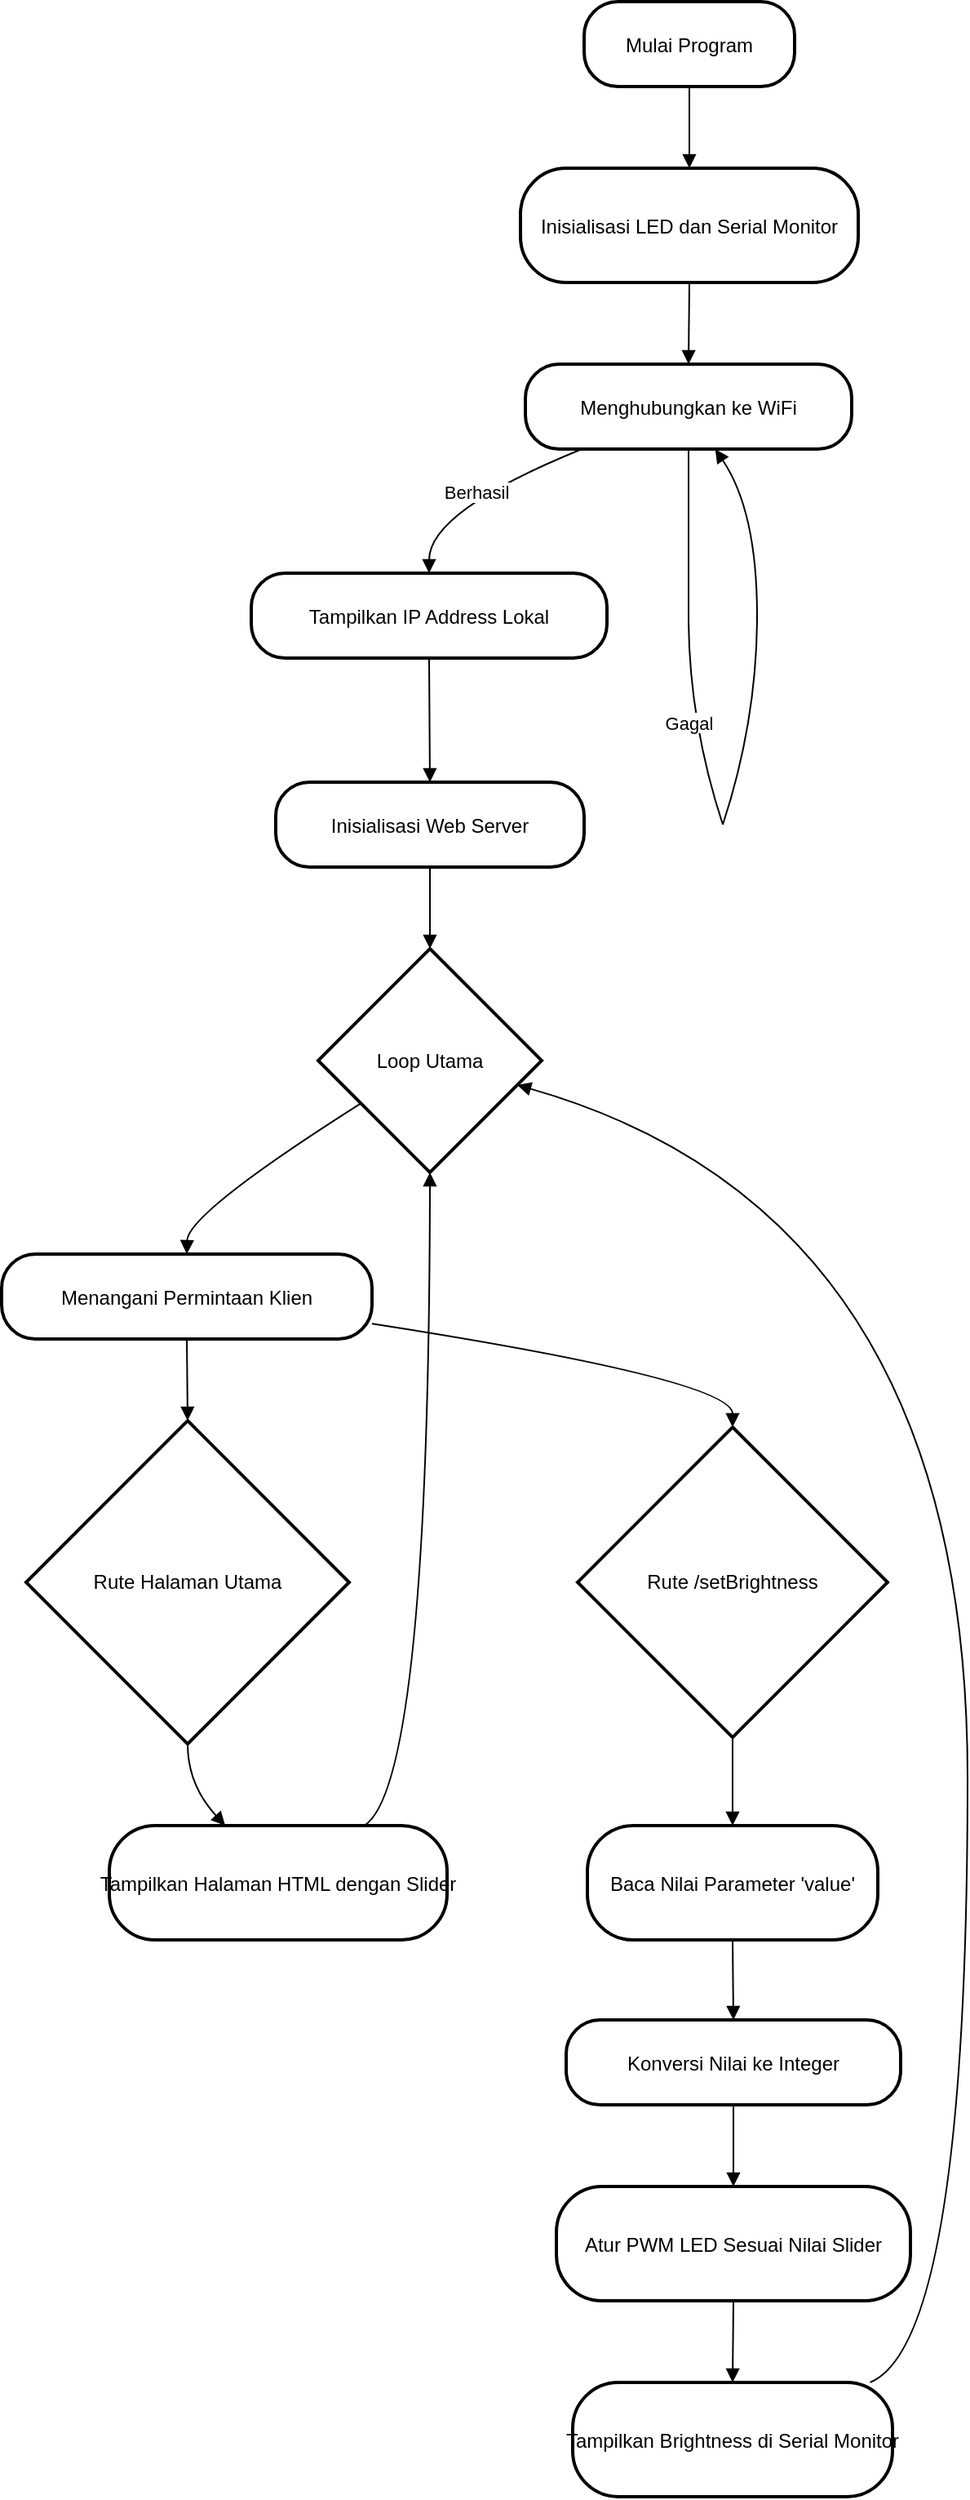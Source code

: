 <mxfile version="24.8.3">
  <diagram id="C5RBs43oDa-KdzZeNtuy" name="Page-1">
    <mxGraphModel dx="880" dy="478" grid="1" gridSize="10" guides="1" tooltips="1" connect="1" arrows="1" fold="1" page="1" pageScale="1" pageWidth="827" pageHeight="1169" math="0" shadow="0">
      <root>
        <mxCell id="WIyWlLk6GJQsqaUBKTNV-0" />
        <mxCell id="WIyWlLk6GJQsqaUBKTNV-1" parent="WIyWlLk6GJQsqaUBKTNV-0" />
        <mxCell id="AUlWfMTpm140idI0EFFj-66" value="Mulai Program" style="rounded=1;arcSize=40;strokeWidth=2" vertex="1" parent="WIyWlLk6GJQsqaUBKTNV-1">
          <mxGeometry x="377" y="20" width="129" height="52" as="geometry" />
        </mxCell>
        <mxCell id="AUlWfMTpm140idI0EFFj-67" value="Inisialisasi LED dan Serial Monitor" style="rounded=1;arcSize=40;strokeWidth=2" vertex="1" parent="WIyWlLk6GJQsqaUBKTNV-1">
          <mxGeometry x="338" y="122" width="207" height="70" as="geometry" />
        </mxCell>
        <mxCell id="AUlWfMTpm140idI0EFFj-68" value="Menghubungkan ke WiFi" style="rounded=1;arcSize=40;strokeWidth=2" vertex="1" parent="WIyWlLk6GJQsqaUBKTNV-1">
          <mxGeometry x="341" y="242" width="200" height="52" as="geometry" />
        </mxCell>
        <mxCell id="AUlWfMTpm140idI0EFFj-69" value="Tampilkan IP Address Lokal" style="rounded=1;arcSize=40;strokeWidth=2" vertex="1" parent="WIyWlLk6GJQsqaUBKTNV-1">
          <mxGeometry x="173" y="370" width="218" height="52" as="geometry" />
        </mxCell>
        <mxCell id="AUlWfMTpm140idI0EFFj-70" value="Inisialisasi Web Server" style="rounded=1;arcSize=40;strokeWidth=2" vertex="1" parent="WIyWlLk6GJQsqaUBKTNV-1">
          <mxGeometry x="188" y="498" width="189" height="52" as="geometry" />
        </mxCell>
        <mxCell id="AUlWfMTpm140idI0EFFj-71" value="Loop Utama" style="rhombus;strokeWidth=2;whiteSpace=wrap;" vertex="1" parent="WIyWlLk6GJQsqaUBKTNV-1">
          <mxGeometry x="214" y="600" width="137" height="137" as="geometry" />
        </mxCell>
        <mxCell id="AUlWfMTpm140idI0EFFj-72" value="Menangani Permintaan Klien" style="rounded=1;arcSize=40;strokeWidth=2" vertex="1" parent="WIyWlLk6GJQsqaUBKTNV-1">
          <mxGeometry x="20" y="787" width="227" height="52" as="geometry" />
        </mxCell>
        <mxCell id="AUlWfMTpm140idI0EFFj-73" value="Rute Halaman Utama" style="rhombus;strokeWidth=2;whiteSpace=wrap;" vertex="1" parent="WIyWlLk6GJQsqaUBKTNV-1">
          <mxGeometry x="35" y="889" width="198" height="198" as="geometry" />
        </mxCell>
        <mxCell id="AUlWfMTpm140idI0EFFj-74" value="Tampilkan Halaman HTML dengan Slider" style="rounded=1;arcSize=40;strokeWidth=2" vertex="1" parent="WIyWlLk6GJQsqaUBKTNV-1">
          <mxGeometry x="86" y="1137" width="207" height="70" as="geometry" />
        </mxCell>
        <mxCell id="AUlWfMTpm140idI0EFFj-75" value="Rute /setBrightness" style="rhombus;strokeWidth=2;whiteSpace=wrap;" vertex="1" parent="WIyWlLk6GJQsqaUBKTNV-1">
          <mxGeometry x="373" y="893" width="190" height="190" as="geometry" />
        </mxCell>
        <mxCell id="AUlWfMTpm140idI0EFFj-76" value="Baca Nilai Parameter &#39;value&#39;" style="rounded=1;arcSize=40;strokeWidth=2" vertex="1" parent="WIyWlLk6GJQsqaUBKTNV-1">
          <mxGeometry x="379" y="1137" width="178" height="70" as="geometry" />
        </mxCell>
        <mxCell id="AUlWfMTpm140idI0EFFj-77" value="Konversi Nilai ke Integer" style="rounded=1;arcSize=40;strokeWidth=2" vertex="1" parent="WIyWlLk6GJQsqaUBKTNV-1">
          <mxGeometry x="366" y="1256" width="205" height="52" as="geometry" />
        </mxCell>
        <mxCell id="AUlWfMTpm140idI0EFFj-78" value="Atur PWM LED Sesuai Nilai Slider" style="rounded=1;arcSize=40;strokeWidth=2" vertex="1" parent="WIyWlLk6GJQsqaUBKTNV-1">
          <mxGeometry x="360" y="1358" width="217" height="70" as="geometry" />
        </mxCell>
        <mxCell id="AUlWfMTpm140idI0EFFj-79" value="Tampilkan Brightness di Serial Monitor" style="rounded=1;arcSize=40;strokeWidth=2" vertex="1" parent="WIyWlLk6GJQsqaUBKTNV-1">
          <mxGeometry x="370" y="1478" width="196" height="70" as="geometry" />
        </mxCell>
        <mxCell id="AUlWfMTpm140idI0EFFj-80" value="" style="whiteSpace=wrap;strokeWidth=2;" vertex="1" parent="WIyWlLk6GJQsqaUBKTNV-1">
          <mxGeometry x="441" y="396" as="geometry" />
        </mxCell>
        <mxCell id="AUlWfMTpm140idI0EFFj-81" value="" style="whiteSpace=wrap;strokeWidth=2;" vertex="1" parent="WIyWlLk6GJQsqaUBKTNV-1">
          <mxGeometry x="462" y="524" as="geometry" />
        </mxCell>
        <mxCell id="AUlWfMTpm140idI0EFFj-82" value="" style="curved=1;startArrow=none;endArrow=block;exitX=0.5;exitY=1;entryX=0.5;entryY=0;rounded=0;" edge="1" parent="WIyWlLk6GJQsqaUBKTNV-1" source="AUlWfMTpm140idI0EFFj-66" target="AUlWfMTpm140idI0EFFj-67">
          <mxGeometry relative="1" as="geometry">
            <Array as="points" />
          </mxGeometry>
        </mxCell>
        <mxCell id="AUlWfMTpm140idI0EFFj-83" value="" style="curved=1;startArrow=none;endArrow=block;exitX=0.5;exitY=0.99;entryX=0.5;entryY=-0.01;rounded=0;" edge="1" parent="WIyWlLk6GJQsqaUBKTNV-1" source="AUlWfMTpm140idI0EFFj-67" target="AUlWfMTpm140idI0EFFj-68">
          <mxGeometry relative="1" as="geometry">
            <Array as="points" />
          </mxGeometry>
        </mxCell>
        <mxCell id="AUlWfMTpm140idI0EFFj-84" value="Berhasil" style="curved=1;startArrow=none;endArrow=block;exitX=0.18;exitY=0.99;entryX=0.5;entryY=-0.01;rounded=0;" edge="1" parent="WIyWlLk6GJQsqaUBKTNV-1" source="AUlWfMTpm140idI0EFFj-68" target="AUlWfMTpm140idI0EFFj-69">
          <mxGeometry relative="1" as="geometry">
            <Array as="points">
              <mxPoint x="282" y="332" />
            </Array>
          </mxGeometry>
        </mxCell>
        <mxCell id="AUlWfMTpm140idI0EFFj-85" value="" style="curved=1;startArrow=none;endArrow=none;exitX=0.5;exitY=0.99;entryX=Infinity;entryY=-Infinity;rounded=0;" edge="1" parent="WIyWlLk6GJQsqaUBKTNV-1" source="AUlWfMTpm140idI0EFFj-68" target="AUlWfMTpm140idI0EFFj-80">
          <mxGeometry relative="1" as="geometry">
            <Array as="points" />
          </mxGeometry>
        </mxCell>
        <mxCell id="AUlWfMTpm140idI0EFFj-86" value="Gagal" style="curved=1;startArrow=none;endArrow=none;exitX=Infinity;exitY=-Infinity;entryX=-Infinity;entryY=-Infinity;rounded=0;" edge="1" parent="WIyWlLk6GJQsqaUBKTNV-1" source="AUlWfMTpm140idI0EFFj-80" target="AUlWfMTpm140idI0EFFj-81">
          <mxGeometry relative="1" as="geometry">
            <Array as="points">
              <mxPoint x="441" y="460" />
            </Array>
          </mxGeometry>
        </mxCell>
        <mxCell id="AUlWfMTpm140idI0EFFj-87" value="" style="curved=1;startArrow=none;endArrow=block;exitX=-Infinity;exitY=-Infinity;entryX=0.58;entryY=0.99;rounded=0;" edge="1" parent="WIyWlLk6GJQsqaUBKTNV-1" source="AUlWfMTpm140idI0EFFj-81" target="AUlWfMTpm140idI0EFFj-68">
          <mxGeometry relative="1" as="geometry">
            <Array as="points">
              <mxPoint x="483" y="460" />
              <mxPoint x="483" y="332" />
            </Array>
          </mxGeometry>
        </mxCell>
        <mxCell id="AUlWfMTpm140idI0EFFj-88" value="" style="curved=1;startArrow=none;endArrow=block;exitX=0.5;exitY=0.99;entryX=0.5;entryY=-0.01;rounded=0;" edge="1" parent="WIyWlLk6GJQsqaUBKTNV-1" source="AUlWfMTpm140idI0EFFj-69" target="AUlWfMTpm140idI0EFFj-70">
          <mxGeometry relative="1" as="geometry">
            <Array as="points" />
          </mxGeometry>
        </mxCell>
        <mxCell id="AUlWfMTpm140idI0EFFj-89" value="" style="curved=1;startArrow=none;endArrow=block;exitX=0.5;exitY=0.99;entryX=0.5;entryY=0;rounded=0;" edge="1" parent="WIyWlLk6GJQsqaUBKTNV-1" source="AUlWfMTpm140idI0EFFj-70" target="AUlWfMTpm140idI0EFFj-71">
          <mxGeometry relative="1" as="geometry">
            <Array as="points" />
          </mxGeometry>
        </mxCell>
        <mxCell id="AUlWfMTpm140idI0EFFj-90" value="" style="curved=1;startArrow=none;endArrow=block;exitX=0;exitY=0.81;entryX=0.5;entryY=-0.01;rounded=0;" edge="1" parent="WIyWlLk6GJQsqaUBKTNV-1" source="AUlWfMTpm140idI0EFFj-71" target="AUlWfMTpm140idI0EFFj-72">
          <mxGeometry relative="1" as="geometry">
            <Array as="points">
              <mxPoint x="134" y="762" />
            </Array>
          </mxGeometry>
        </mxCell>
        <mxCell id="AUlWfMTpm140idI0EFFj-91" value="" style="curved=1;startArrow=none;endArrow=block;exitX=0.5;exitY=0.99;entryX=0.5;entryY=0;rounded=0;" edge="1" parent="WIyWlLk6GJQsqaUBKTNV-1" source="AUlWfMTpm140idI0EFFj-72" target="AUlWfMTpm140idI0EFFj-73">
          <mxGeometry relative="1" as="geometry">
            <Array as="points" />
          </mxGeometry>
        </mxCell>
        <mxCell id="AUlWfMTpm140idI0EFFj-92" value="" style="curved=1;startArrow=none;endArrow=block;exitX=0.5;exitY=1;entryX=0.34;entryY=-0.01;rounded=0;" edge="1" parent="WIyWlLk6GJQsqaUBKTNV-1" source="AUlWfMTpm140idI0EFFj-73" target="AUlWfMTpm140idI0EFFj-74">
          <mxGeometry relative="1" as="geometry">
            <Array as="points">
              <mxPoint x="134" y="1112" />
            </Array>
          </mxGeometry>
        </mxCell>
        <mxCell id="AUlWfMTpm140idI0EFFj-93" value="" style="curved=1;startArrow=none;endArrow=block;exitX=1;exitY=0.82;entryX=0.5;entryY=0;rounded=0;" edge="1" parent="WIyWlLk6GJQsqaUBKTNV-1" source="AUlWfMTpm140idI0EFFj-72" target="AUlWfMTpm140idI0EFFj-75">
          <mxGeometry relative="1" as="geometry">
            <Array as="points">
              <mxPoint x="468" y="864" />
            </Array>
          </mxGeometry>
        </mxCell>
        <mxCell id="AUlWfMTpm140idI0EFFj-94" value="" style="curved=1;startArrow=none;endArrow=block;exitX=0.5;exitY=1;entryX=0.5;entryY=-0.01;rounded=0;" edge="1" parent="WIyWlLk6GJQsqaUBKTNV-1" source="AUlWfMTpm140idI0EFFj-75" target="AUlWfMTpm140idI0EFFj-76">
          <mxGeometry relative="1" as="geometry">
            <Array as="points" />
          </mxGeometry>
        </mxCell>
        <mxCell id="AUlWfMTpm140idI0EFFj-95" value="" style="curved=1;startArrow=none;endArrow=block;exitX=0.5;exitY=0.99;entryX=0.5;entryY=0;rounded=0;" edge="1" parent="WIyWlLk6GJQsqaUBKTNV-1" source="AUlWfMTpm140idI0EFFj-76" target="AUlWfMTpm140idI0EFFj-77">
          <mxGeometry relative="1" as="geometry">
            <Array as="points" />
          </mxGeometry>
        </mxCell>
        <mxCell id="AUlWfMTpm140idI0EFFj-96" value="" style="curved=1;startArrow=none;endArrow=block;exitX=0.5;exitY=1;entryX=0.5;entryY=0;rounded=0;" edge="1" parent="WIyWlLk6GJQsqaUBKTNV-1" source="AUlWfMTpm140idI0EFFj-77" target="AUlWfMTpm140idI0EFFj-78">
          <mxGeometry relative="1" as="geometry">
            <Array as="points" />
          </mxGeometry>
        </mxCell>
        <mxCell id="AUlWfMTpm140idI0EFFj-97" value="" style="curved=1;startArrow=none;endArrow=block;exitX=0.5;exitY=1;entryX=0.5;entryY=0;rounded=0;" edge="1" parent="WIyWlLk6GJQsqaUBKTNV-1" source="AUlWfMTpm140idI0EFFj-78" target="AUlWfMTpm140idI0EFFj-79">
          <mxGeometry relative="1" as="geometry">
            <Array as="points" />
          </mxGeometry>
        </mxCell>
        <mxCell id="AUlWfMTpm140idI0EFFj-98" value="" style="curved=1;startArrow=none;endArrow=block;exitX=0.76;exitY=-0.01;entryX=0.5;entryY=1;rounded=0;" edge="1" parent="WIyWlLk6GJQsqaUBKTNV-1" source="AUlWfMTpm140idI0EFFj-74" target="AUlWfMTpm140idI0EFFj-71">
          <mxGeometry relative="1" as="geometry">
            <Array as="points">
              <mxPoint x="282" y="1112" />
            </Array>
          </mxGeometry>
        </mxCell>
        <mxCell id="AUlWfMTpm140idI0EFFj-99" value="" style="curved=1;startArrow=none;endArrow=block;exitX=0.93;exitY=0;entryX=1;entryY=0.64;rounded=0;" edge="1" parent="WIyWlLk6GJQsqaUBKTNV-1" source="AUlWfMTpm140idI0EFFj-79" target="AUlWfMTpm140idI0EFFj-71">
          <mxGeometry relative="1" as="geometry">
            <Array as="points">
              <mxPoint x="612" y="1453" />
              <mxPoint x="612" y="762" />
            </Array>
          </mxGeometry>
        </mxCell>
      </root>
    </mxGraphModel>
  </diagram>
</mxfile>
